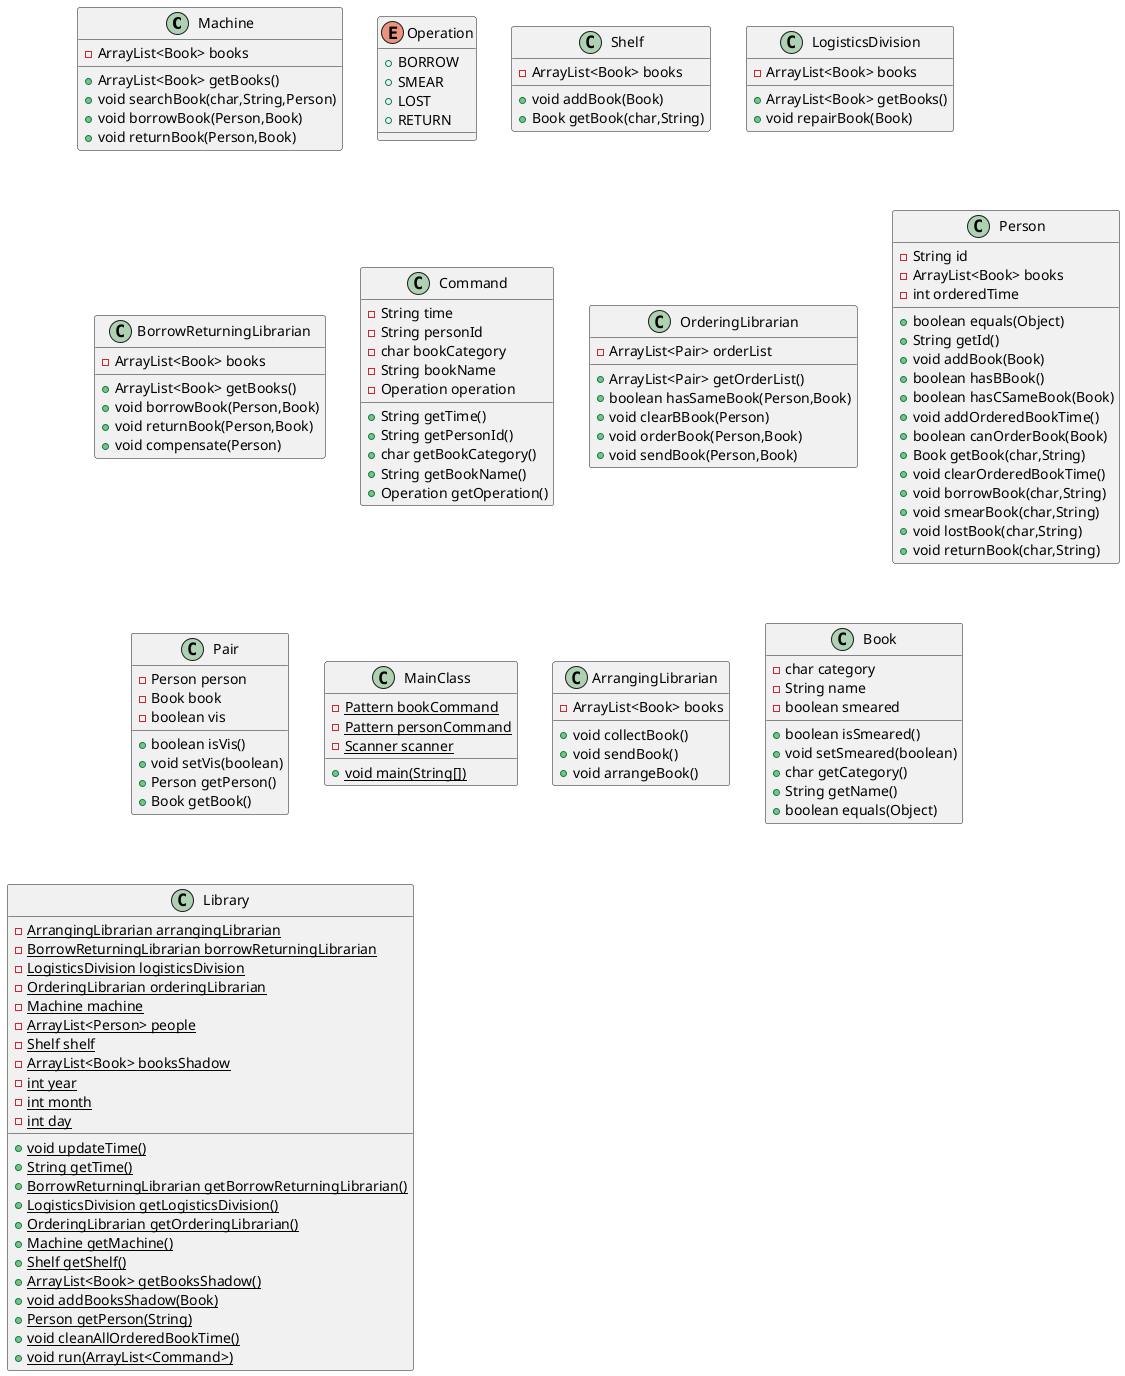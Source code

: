 @startuml
class Machine {
- ArrayList<Book> books
+ ArrayList<Book> getBooks()
+ void searchBook(char,String,Person)
+ void borrowBook(Person,Book)
+ void returnBook(Person,Book)
}
enum Operation {
+  BORROW
+  SMEAR
+  LOST
+  RETURN
}
class Shelf {
- ArrayList<Book> books
+ void addBook(Book)
+ Book getBook(char,String)
}
class LogisticsDivision {
- ArrayList<Book> books
+ ArrayList<Book> getBooks()
+ void repairBook(Book)
}
class BorrowReturningLibrarian {
- ArrayList<Book> books
+ ArrayList<Book> getBooks()
+ void borrowBook(Person,Book)
+ void returnBook(Person,Book)
+ void compensate(Person)
}
class Command {
- String time
- String personId
- char bookCategory
- String bookName
- Operation operation
+ String getTime()
+ String getPersonId()
+ char getBookCategory()
+ String getBookName()
+ Operation getOperation()
}
class OrderingLibrarian {
- ArrayList<Pair> orderList
+ ArrayList<Pair> getOrderList()
+ boolean hasSameBook(Person,Book)
+ void clearBBook(Person)
+ void orderBook(Person,Book)
+ void sendBook(Person,Book)
}
class Person {
- String id
- ArrayList<Book> books
- int orderedTime
+ boolean equals(Object)
+ String getId()
+ void addBook(Book)
+ boolean hasBBook()
+ boolean hasCSameBook(Book)
+ void addOrderedBookTime()
+ boolean canOrderBook(Book)
+ Book getBook(char,String)
+ void clearOrderedBookTime()
+ void borrowBook(char,String)
+ void smearBook(char,String)
+ void lostBook(char,String)
+ void returnBook(char,String)
}
class Pair {
- Person person
- Book book
- boolean vis
+ boolean isVis()
+ void setVis(boolean)
+ Person getPerson()
+ Book getBook()
}
class MainClass {
- {static} Pattern bookCommand
- {static} Pattern personCommand
- {static} Scanner scanner
+ {static} void main(String[])
}
class ArrangingLibrarian {
- ArrayList<Book> books
+ void collectBook()
+ void sendBook()
+ void arrangeBook()
}
class Book {
- char category
- String name
- boolean smeared
+ boolean isSmeared()
+ void setSmeared(boolean)
+ char getCategory()
+ String getName()
+ boolean equals(Object)
}
class Library {
- {static} ArrangingLibrarian arrangingLibrarian
- {static} BorrowReturningLibrarian borrowReturningLibrarian
- {static} LogisticsDivision logisticsDivision
- {static} OrderingLibrarian orderingLibrarian
- {static} Machine machine
- {static} ArrayList<Person> people
- {static} Shelf shelf
- {static} ArrayList<Book> booksShadow
- {static} int year
- {static} int month
- {static} int day
+ {static} void updateTime()
+ {static} String getTime()
+ {static} BorrowReturningLibrarian getBorrowReturningLibrarian()
+ {static} LogisticsDivision getLogisticsDivision()
+ {static} OrderingLibrarian getOrderingLibrarian()
+ {static} Machine getMachine()
+ {static} Shelf getShelf()
+ {static} ArrayList<Book> getBooksShadow()
+ {static} void addBooksShadow(Book)
+ {static} Person getPerson(String)
+ {static} void cleanAllOrderedBookTime()
+ {static} void run(ArrayList<Command>)
}
@enduml